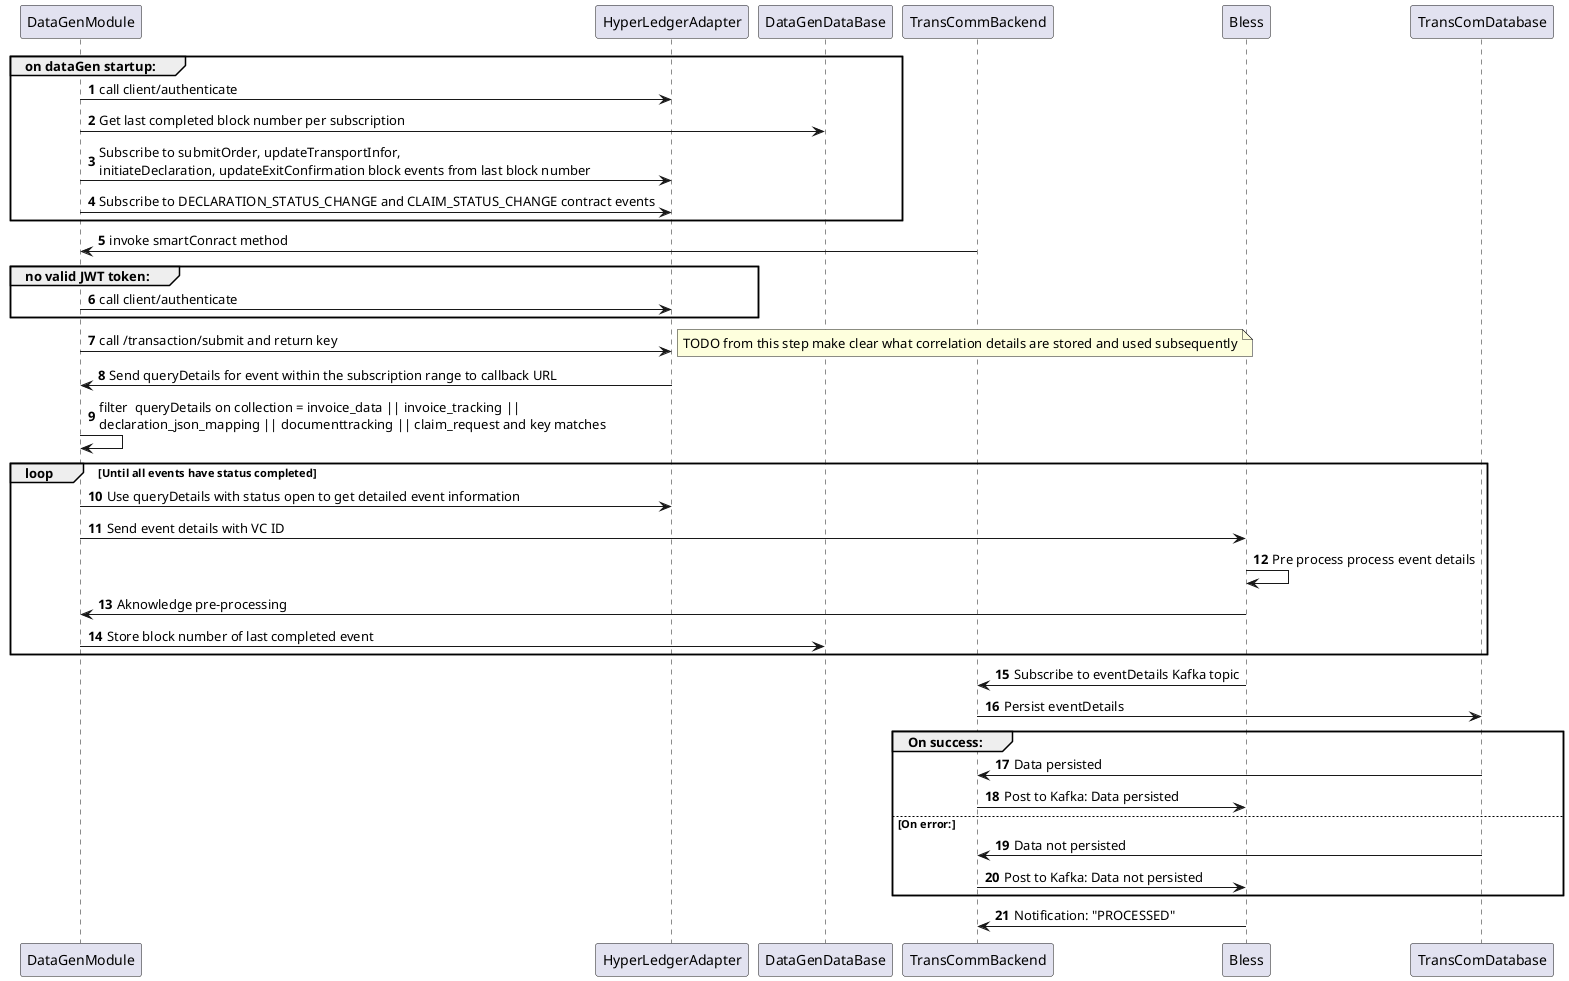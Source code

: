 @startuml hyperledger event processing
autonumber
group on dataGen startup:
    DataGenModule -> HyperLedgerAdapter: call client/authenticate
    DataGenModule -> DataGenDataBase: Get last completed block number per subscription
    DataGenModule -> HyperLedgerAdapter: Subscribe to submitOrder, updateTransportInfor, \rinitiateDeclaration, updateExitConfirmation block events from last block number
    DataGenModule -> HyperLedgerAdapter: Subscribe to DECLARATION_STATUS_CHANGE and CLAIM_STATUS_CHANGE contract events
end
TransCommBackend -> DataGenModule: invoke smartConract method
group no valid JWT token:
    DataGenModule -> HyperLedgerAdapter: call client/authenticate
end
DataGenModule -> HyperLedgerAdapter: call /transaction/submit and return key
note right: TODO from this step make clear what correlation details are stored and used subsequently
HyperLedgerAdapter -> DataGenModule: Send queryDetails for event within the subscription range to callback URL
DataGenModule -> DataGenModule: filter  queryDetails on collection = invoice_data || invoice_tracking || \rdeclaration_json_mapping || documenttracking || claim_request and key matches
loop Until all events have status completed
    DataGenModule -> HyperLedgerAdapter: Use queryDetails with status open to get detailed event information
    DataGenModule -> Bless: Send event details with VC ID
    Bless -> Bless: Pre process process event details
    Bless -> DataGenModule: Aknowledge pre-processing
    DataGenModule -> DataGenDataBase: Store block number of last completed event
end
Bless -> TransCommBackend: Subscribe to eventDetails Kafka topic
TransCommBackend -> TransComDatabase: Persist eventDetails
group On success:
    TransComDatabase -> TransCommBackend: Data persisted
    TransCommBackend -> Bless: Post to Kafka: Data persisted
else On error:
    TransComDatabase -> TransCommBackend: Data not persisted
    TransCommBackend -> Bless: Post to Kafka: Data not persisted
end
Bless -> TransCommBackend: Notification: "PROCESSED"
@enduml